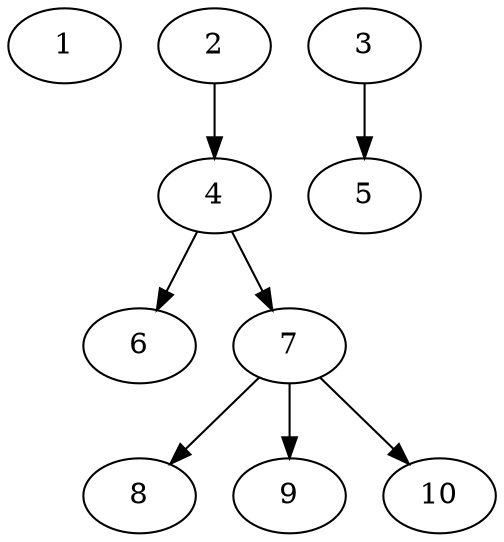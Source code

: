 // DAG automatically generated by daggen at Fri Jan 18 11:27:12 2013

 // ./daggen -n 10 --dot -o daggen_ptg.dot 
digraph G {
  1  [size="49659735022", alpha="0.19"]
  2  [size="379694762866", alpha="0.19"]
  3  [size="249883626824", alpha="0.00"]
  4  [size="3775920707", alpha="0.13"]
  5  [size="115930186069", alpha="0.12"]
  6  [size="64260191740", alpha="0.16"]
  7  [size="6790988188", alpha="0.06"]
  8  [size="353565742890", alpha="0.09"]
  9  [size="368293445632", alpha="0.05"]
  10 [size="155812110758", alpha="0.07"]
  2 -> 4 [size ="411041792"]
  3 -> 5 [size ="536870912"]
  4 -> 6 [size ="75497472"]
  4 -> 7 [size ="75497472"]
  7 -> 8 [size ="209715200"]
  7 -> 9 [size ="209715200"]
  7 -> 10 [size ="209715200"]
}
